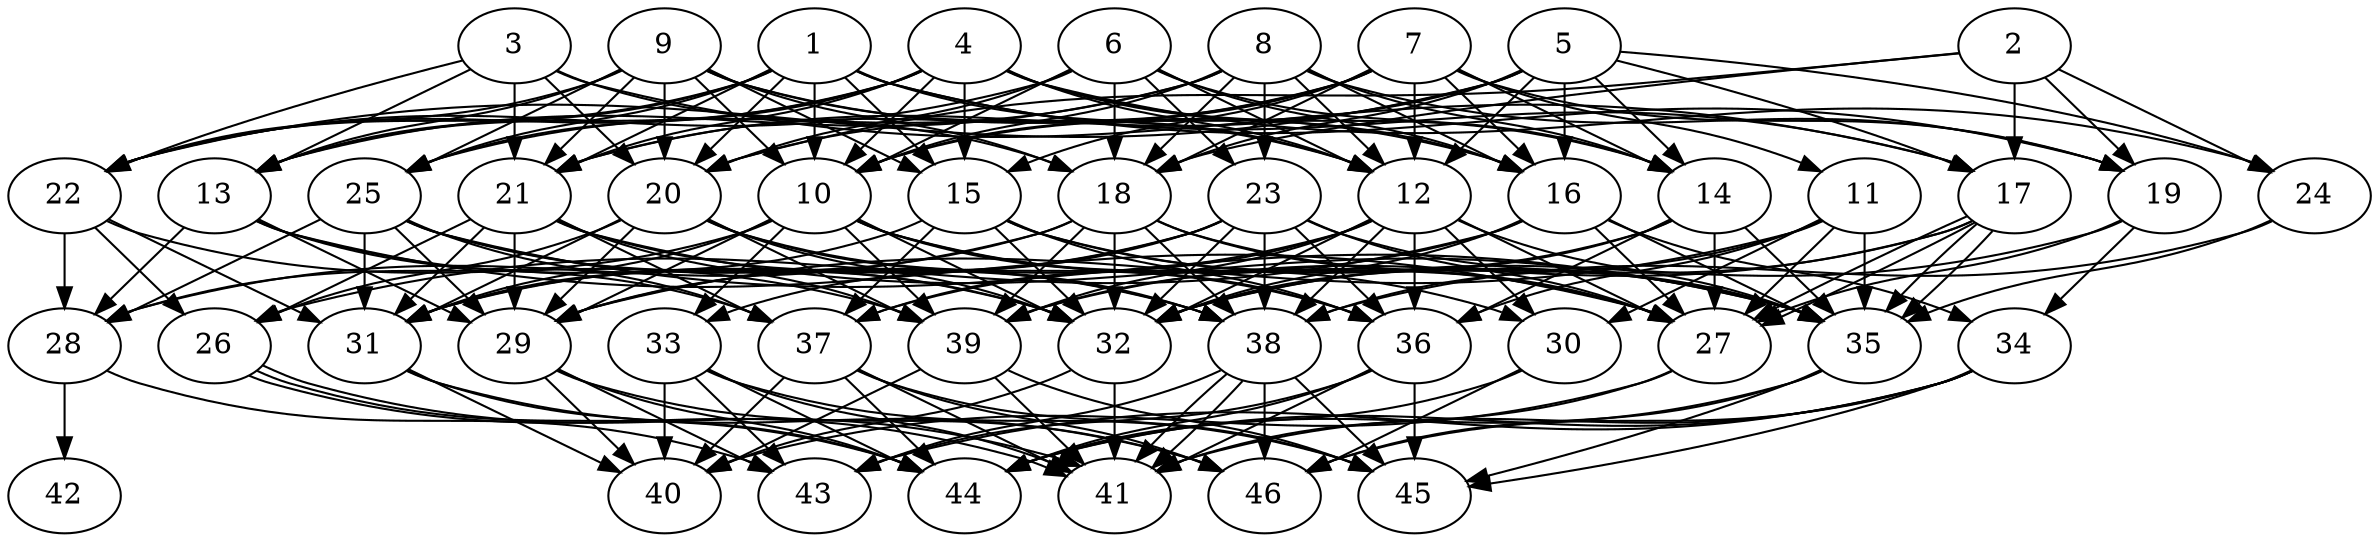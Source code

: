 // DAG (tier=3-complex, mode=compute, n=46, ccr=0.473, fat=0.742, density=0.762, regular=0.276, jump=0.287, mindata=1048576, maxdata=16777216)
// DAG automatically generated by daggen at Sun Aug 24 16:33:34 2025
// /home/ermia/Project/Environments/daggen/bin/daggen --dot --ccr 0.473 --fat 0.742 --regular 0.276 --density 0.762 --jump 0.287 --mindata 1048576 --maxdata 16777216 -n 46 
digraph G {
  1 [size="506919677452958", alpha="0.05", expect_size="253459838726479"]
  1 -> 10 [size ="16559321907200"]
  1 -> 12 [size ="16559321907200"]
  1 -> 13 [size ="16559321907200"]
  1 -> 15 [size ="16559321907200"]
  1 -> 17 [size ="16559321907200"]
  1 -> 19 [size ="16559321907200"]
  1 -> 20 [size ="16559321907200"]
  1 -> 21 [size ="16559321907200"]
  1 -> 22 [size ="16559321907200"]
  1 -> 25 [size ="16559321907200"]
  2 [size="15123463941390336000", alpha="0.14", expect_size="7561731970695168000"]
  2 -> 17 [size ="48924249292800"]
  2 -> 18 [size ="48924249292800"]
  2 -> 19 [size ="48924249292800"]
  2 -> 20 [size ="48924249292800"]
  2 -> 24 [size ="48924249292800"]
  3 [size="4307959001913491456", alpha="0.03", expect_size="2153979500956745728"]
  3 -> 13 [size ="21180572499968"]
  3 -> 17 [size ="21180572499968"]
  3 -> 18 [size ="21180572499968"]
  3 -> 20 [size ="21180572499968"]
  3 -> 21 [size ="21180572499968"]
  3 -> 22 [size ="21180572499968"]
  4 [size="781193317561732694016", alpha="0.06", expect_size="390596658780866347008"]
  4 -> 10 [size ="678571580325888"]
  4 -> 12 [size ="678571580325888"]
  4 -> 13 [size ="678571580325888"]
  4 -> 14 [size ="678571580325888"]
  4 -> 15 [size ="678571580325888"]
  4 -> 16 [size ="678571580325888"]
  4 -> 21 [size ="678571580325888"]
  4 -> 22 [size ="678571580325888"]
  4 -> 24 [size ="678571580325888"]
  4 -> 25 [size ="678571580325888"]
  5 [size="55664922865264728", alpha="0.01", expect_size="27832461432632364"]
  5 -> 10 [size ="1413969411571712"]
  5 -> 12 [size ="1413969411571712"]
  5 -> 14 [size ="1413969411571712"]
  5 -> 16 [size ="1413969411571712"]
  5 -> 17 [size ="1413969411571712"]
  5 -> 18 [size ="1413969411571712"]
  5 -> 21 [size ="1413969411571712"]
  5 -> 22 [size ="1413969411571712"]
  5 -> 24 [size ="1413969411571712"]
  6 [size="38733965555356248", alpha="0.17", expect_size="19366982777678124"]
  6 -> 10 [size ="769554825347072"]
  6 -> 12 [size ="769554825347072"]
  6 -> 14 [size ="769554825347072"]
  6 -> 16 [size ="769554825347072"]
  6 -> 18 [size ="769554825347072"]
  6 -> 20 [size ="769554825347072"]
  6 -> 22 [size ="769554825347072"]
  6 -> 23 [size ="769554825347072"]
  7 [size="607501645617126272", alpha="0.10", expect_size="303750822808563136"]
  7 -> 10 [size ="262597194547200"]
  7 -> 11 [size ="262597194547200"]
  7 -> 12 [size ="262597194547200"]
  7 -> 14 [size ="262597194547200"]
  7 -> 15 [size ="262597194547200"]
  7 -> 16 [size ="262597194547200"]
  7 -> 18 [size ="262597194547200"]
  7 -> 19 [size ="262597194547200"]
  7 -> 20 [size ="262597194547200"]
  7 -> 21 [size ="262597194547200"]
  8 [size="322318275034811904", alpha="0.06", expect_size="161159137517405952"]
  8 -> 10 [size ="221192703180800"]
  8 -> 12 [size ="221192703180800"]
  8 -> 13 [size ="221192703180800"]
  8 -> 14 [size ="221192703180800"]
  8 -> 16 [size ="221192703180800"]
  8 -> 18 [size ="221192703180800"]
  8 -> 19 [size ="221192703180800"]
  8 -> 23 [size ="221192703180800"]
  8 -> 25 [size ="221192703180800"]
  9 [size="1772729376346693888", alpha="0.19", expect_size="886364688173346944"]
  9 -> 10 [size ="1639942027476992"]
  9 -> 12 [size ="1639942027476992"]
  9 -> 13 [size ="1639942027476992"]
  9 -> 15 [size ="1639942027476992"]
  9 -> 16 [size ="1639942027476992"]
  9 -> 18 [size ="1639942027476992"]
  9 -> 20 [size ="1639942027476992"]
  9 -> 21 [size ="1639942027476992"]
  9 -> 22 [size ="1639942027476992"]
  9 -> 25 [size ="1639942027476992"]
  10 [size="3896432379899372634112", alpha="0.19", expect_size="1948216189949686317056"]
  10 -> 27 [size ="1980925227302912"]
  10 -> 28 [size ="1980925227302912"]
  10 -> 29 [size ="1980925227302912"]
  10 -> 30 [size ="1980925227302912"]
  10 -> 31 [size ="1980925227302912"]
  10 -> 32 [size ="1980925227302912"]
  10 -> 33 [size ="1980925227302912"]
  10 -> 36 [size ="1980925227302912"]
  10 -> 39 [size ="1980925227302912"]
  11 [size="4443557451706400768000", alpha="0.10", expect_size="2221778725853200384000"]
  11 -> 27 [size ="2162272973619200"]
  11 -> 29 [size ="2162272973619200"]
  11 -> 30 [size ="2162272973619200"]
  11 -> 35 [size ="2162272973619200"]
  11 -> 36 [size ="2162272973619200"]
  11 -> 38 [size ="2162272973619200"]
  12 [size="591377334110468964352", alpha="0.05", expect_size="295688667055234482176"]
  12 -> 27 [size ="563637357903872"]
  12 -> 29 [size ="563637357903872"]
  12 -> 30 [size ="563637357903872"]
  12 -> 32 [size ="563637357903872"]
  12 -> 35 [size ="563637357903872"]
  12 -> 36 [size ="563637357903872"]
  12 -> 37 [size ="563637357903872"]
  12 -> 38 [size ="563637357903872"]
  12 -> 39 [size ="563637357903872"]
  13 [size="171484925145066080", alpha="0.17", expect_size="85742462572533040"]
  13 -> 27 [size ="264101238407168"]
  13 -> 28 [size ="264101238407168"]
  13 -> 29 [size ="264101238407168"]
  13 -> 32 [size ="264101238407168"]
  13 -> 37 [size ="264101238407168"]
  14 [size="1185845532936542720", alpha="0.03", expect_size="592922766468271360"]
  14 -> 27 [size ="1740911608332288"]
  14 -> 32 [size ="1740911608332288"]
  14 -> 35 [size ="1740911608332288"]
  14 -> 36 [size ="1740911608332288"]
  14 -> 39 [size ="1740911608332288"]
  15 [size="4196032167509118464", alpha="0.03", expect_size="2098016083754559232"]
  15 -> 27 [size ="1810228890828800"]
  15 -> 31 [size ="1810228890828800"]
  15 -> 32 [size ="1810228890828800"]
  15 -> 35 [size ="1810228890828800"]
  15 -> 36 [size ="1810228890828800"]
  15 -> 37 [size ="1810228890828800"]
  16 [size="48404287738448183296", alpha="0.00", expect_size="24202143869224091648"]
  16 -> 26 [size ="106254143848448"]
  16 -> 27 [size ="106254143848448"]
  16 -> 32 [size ="106254143848448"]
  16 -> 34 [size ="106254143848448"]
  16 -> 35 [size ="106254143848448"]
  16 -> 37 [size ="106254143848448"]
  17 [size="1816734039754779131904", alpha="0.13", expect_size="908367019877389565952"]
  17 -> 27 [size ="1191107308290048"]
  17 -> 27 [size ="1191107308290048"]
  17 -> 32 [size ="1191107308290048"]
  17 -> 35 [size ="1191107308290048"]
  17 -> 35 [size ="1191107308290048"]
  17 -> 39 [size ="1191107308290048"]
  18 [size="1865183914368448856064", alpha="0.14", expect_size="932591957184224428032"]
  18 -> 27 [size ="1212191109808128"]
  18 -> 28 [size ="1212191109808128"]
  18 -> 31 [size ="1212191109808128"]
  18 -> 32 [size ="1212191109808128"]
  18 -> 35 [size ="1212191109808128"]
  18 -> 38 [size ="1212191109808128"]
  18 -> 39 [size ="1212191109808128"]
  19 [size="3380627586343062016", alpha="0.05", expect_size="1690313793171531008"]
  19 -> 27 [size ="1419856628940800"]
  19 -> 32 [size ="1419856628940800"]
  19 -> 34 [size ="1419856628940800"]
  20 [size="231944347165958592", alpha="0.16", expect_size="115972173582979296"]
  20 -> 26 [size ="621865127116800"]
  20 -> 29 [size ="621865127116800"]
  20 -> 31 [size ="621865127116800"]
  20 -> 32 [size ="621865127116800"]
  20 -> 36 [size ="621865127116800"]
  20 -> 38 [size ="621865127116800"]
  20 -> 39 [size ="621865127116800"]
  21 [size="3486997672278368", alpha="0.20", expect_size="1743498836139184"]
  21 -> 26 [size ="66614976315392"]
  21 -> 29 [size ="66614976315392"]
  21 -> 31 [size ="66614976315392"]
  21 -> 35 [size ="66614976315392"]
  21 -> 37 [size ="66614976315392"]
  21 -> 38 [size ="66614976315392"]
  21 -> 39 [size ="66614976315392"]
  22 [size="2392111928399661056", alpha="0.16", expect_size="1196055964199830528"]
  22 -> 26 [size ="1866106457292800"]
  22 -> 28 [size ="1866106457292800"]
  22 -> 31 [size ="1866106457292800"]
  22 -> 39 [size ="1866106457292800"]
  23 [size="1755319030208659", alpha="0.05", expect_size="877659515104329"]
  23 -> 27 [size ="32687687467008"]
  23 -> 29 [size ="32687687467008"]
  23 -> 31 [size ="32687687467008"]
  23 -> 32 [size ="32687687467008"]
  23 -> 33 [size ="32687687467008"]
  23 -> 35 [size ="32687687467008"]
  23 -> 36 [size ="32687687467008"]
  23 -> 38 [size ="32687687467008"]
  24 [size="138120425831093239808", alpha="0.19", expect_size="69060212915546619904"]
  24 -> 35 [size ="213761059192832"]
  24 -> 38 [size ="213761059192832"]
  25 [size="414621571830180216832", alpha="0.02", expect_size="207310785915090108416"]
  25 -> 28 [size ="444827112046592"]
  25 -> 29 [size ="444827112046592"]
  25 -> 31 [size ="444827112046592"]
  25 -> 32 [size ="444827112046592"]
  25 -> 35 [size ="444827112046592"]
  25 -> 37 [size ="444827112046592"]
  25 -> 38 [size ="444827112046592"]
  26 [size="29417767830811416", alpha="0.11", expect_size="14708883915405708"]
  26 -> 41 [size ="1417892864196608"]
  26 -> 41 [size ="1417892864196608"]
  26 -> 44 [size ="1417892864196608"]
  27 [size="4499420890316251594752", alpha="0.10", expect_size="2249710445158125797376"]
  27 -> 40 [size ="2180357629673472"]
  27 -> 41 [size ="2180357629673472"]
  28 [size="302067696434735", alpha="0.03", expect_size="151033848217367"]
  28 -> 42 [size ="12160260374528"]
  28 -> 43 [size ="12160260374528"]
  29 [size="2980862252585576", alpha="0.20", expect_size="1490431126292788"]
  29 -> 40 [size ="50188337020928"]
  29 -> 43 [size ="50188337020928"]
  29 -> 44 [size ="50188337020928"]
  29 -> 46 [size ="50188337020928"]
  30 [size="211980563730835616", alpha="0.06", expect_size="105990281865417808"]
  30 -> 44 [size ="204049735483392"]
  30 -> 46 [size ="204049735483392"]
  31 [size="2400249706467576", alpha="0.07", expect_size="1200124853233788"]
  31 -> 40 [size ="48398946271232"]
  31 -> 44 [size ="48398946271232"]
  31 -> 46 [size ="48398946271232"]
  32 [size="36418995928455708672", alpha="0.11", expect_size="18209497964227854336"]
  32 -> 40 [size ="87897252298752"]
  32 -> 41 [size ="87897252298752"]
  33 [size="4183915556717612498944", alpha="0.15", expect_size="2091957778358806249472"]
  33 -> 40 [size ="2077201340039168"]
  33 -> 41 [size ="2077201340039168"]
  33 -> 43 [size ="2077201340039168"]
  33 -> 44 [size ="2077201340039168"]
  33 -> 45 [size ="2077201340039168"]
  34 [size="3769508934753696", alpha="0.03", expect_size="1884754467376848"]
  34 -> 41 [size ="105836584108032"]
  34 -> 43 [size ="105836584108032"]
  34 -> 44 [size ="105836584108032"]
  34 -> 45 [size ="105836584108032"]
  34 -> 46 [size ="105836584108032"]
  35 [size="720803901369151913984", alpha="0.10", expect_size="360401950684575956992"]
  35 -> 44 [size ="643133905829888"]
  35 -> 45 [size ="643133905829888"]
  35 -> 46 [size ="643133905829888"]
  36 [size="1173087818269247488", alpha="0.10", expect_size="586543909134623744"]
  36 -> 41 [size ="442508878282752"]
  36 -> 43 [size ="442508878282752"]
  36 -> 44 [size ="442508878282752"]
  36 -> 45 [size ="442508878282752"]
  37 [size="3664620561364687872", alpha="0.01", expect_size="1832310280682343936"]
  37 -> 40 [size ="1527238772129792"]
  37 -> 41 [size ="1527238772129792"]
  37 -> 44 [size ="1527238772129792"]
  37 -> 45 [size ="1527238772129792"]
  37 -> 46 [size ="1527238772129792"]
  38 [size="482689521760320", alpha="0.02", expect_size="241344760880160"]
  38 -> 41 [size ="20049746198528"]
  38 -> 41 [size ="20049746198528"]
  38 -> 43 [size ="20049746198528"]
  38 -> 45 [size ="20049746198528"]
  38 -> 46 [size ="20049746198528"]
  39 [size="1101371229716991", alpha="0.03", expect_size="550685614858495"]
  39 -> 40 [size ="18399245631488"]
  39 -> 41 [size ="18399245631488"]
  39 -> 45 [size ="18399245631488"]
  40 [size="2925182750742409728", alpha="0.13", expect_size="1462591375371204864"]
  41 [size="2008342332873495281664", alpha="0.18", expect_size="1004171166436747640832"]
  42 [size="3446388710244901453824", alpha="0.08", expect_size="1723194355122450726912"]
  43 [size="3247281591311665664", alpha="0.04", expect_size="1623640795655832832"]
  44 [size="987267226721767653376", alpha="0.08", expect_size="493633613360883826688"]
  45 [size="254734433709276192", alpha="0.07", expect_size="127367216854638096"]
  46 [size="678443327975675920384", alpha="0.10", expect_size="339221663987837960192"]
}